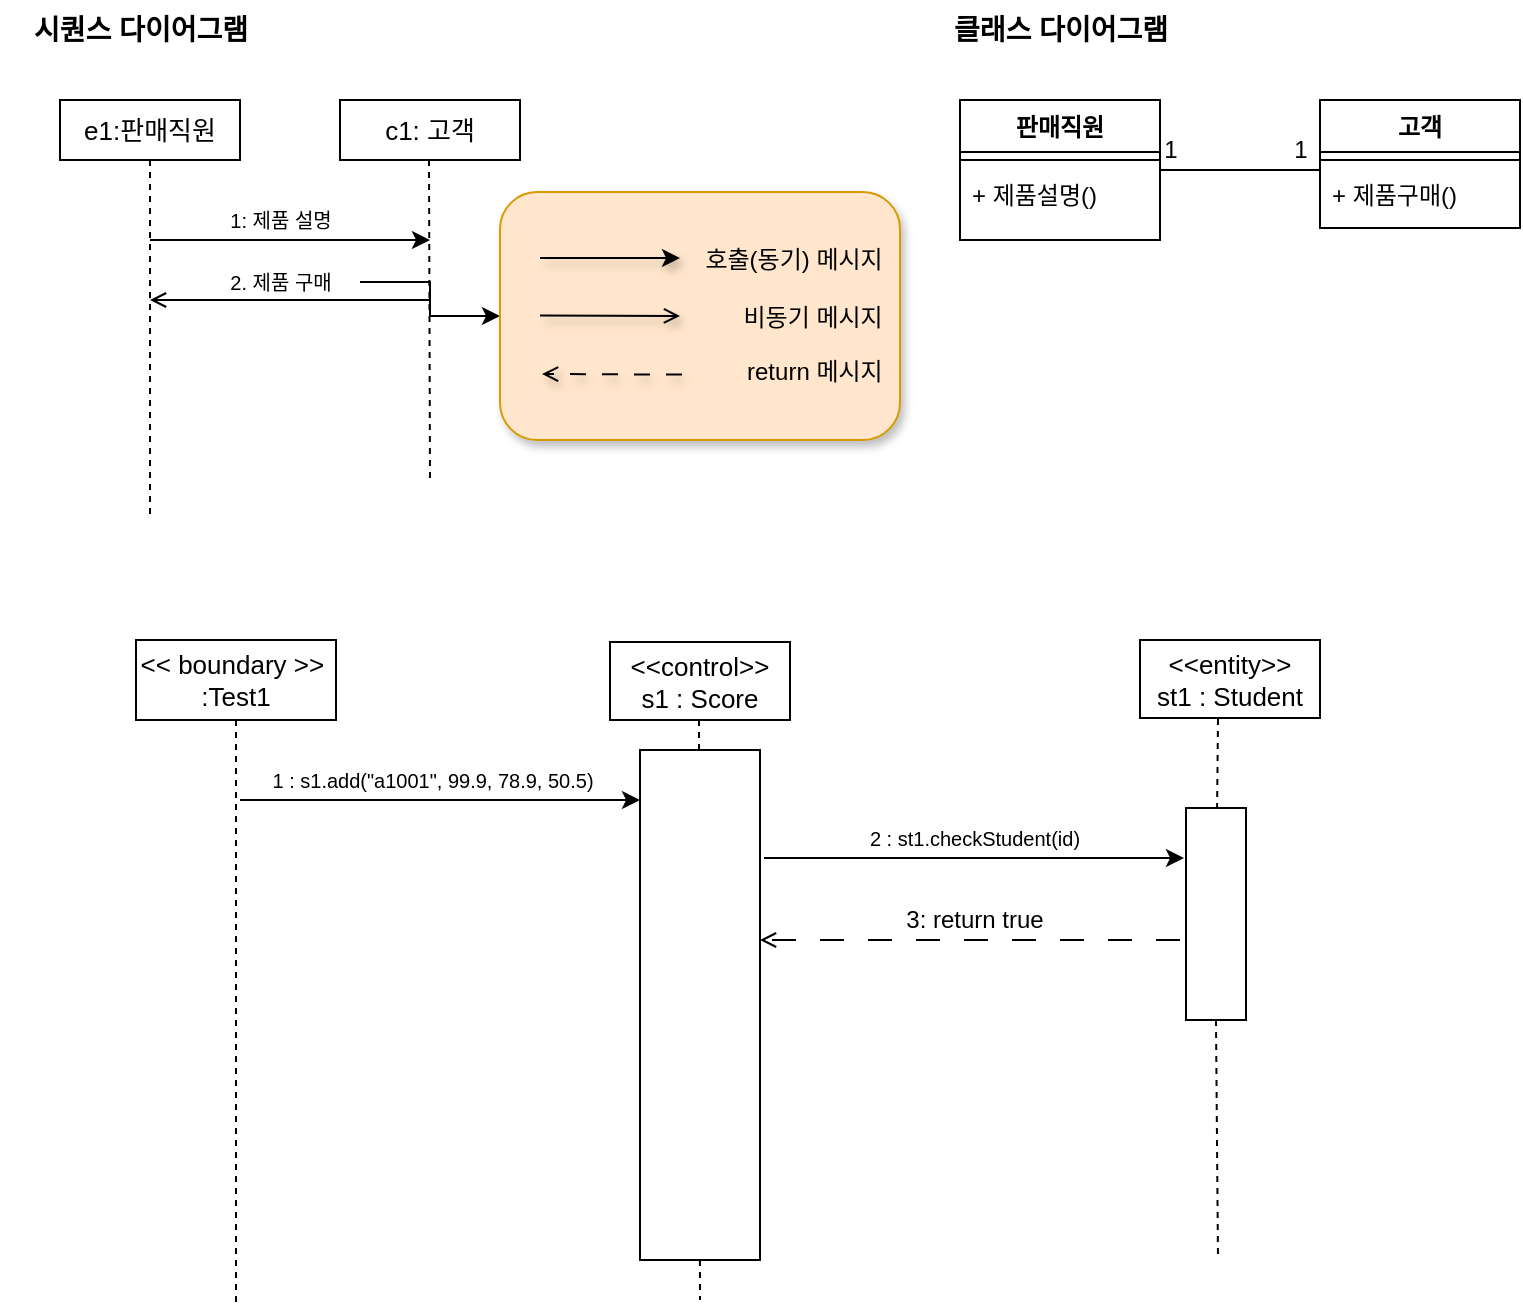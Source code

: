 <mxfile version="24.7.16">
  <diagram name="페이지-1" id="-ev7YeJsOf7sGte-1zw4">
    <mxGraphModel dx="1050" dy="557" grid="1" gridSize="10" guides="1" tooltips="1" connect="1" arrows="1" fold="1" page="1" pageScale="1" pageWidth="827" pageHeight="1169" math="0" shadow="0">
      <root>
        <mxCell id="0" />
        <mxCell id="1" parent="0" />
        <mxCell id="nGNQTArU7a5N-aNC2h__-1" value="시퀀스 다이어그램" style="text;html=1;align=center;verticalAlign=middle;resizable=0;points=[];autosize=1;strokeColor=none;fillColor=none;rounded=0;fontStyle=1;fontSize=14;" vertex="1" parent="1">
          <mxGeometry x="10" y="10" width="140" height="30" as="geometry" />
        </mxCell>
        <mxCell id="nGNQTArU7a5N-aNC2h__-2" value="클래스 다이어그램" style="text;html=1;align=center;verticalAlign=middle;resizable=0;points=[];autosize=1;strokeColor=none;fillColor=none;fontSize=14;fontStyle=1" vertex="1" parent="1">
          <mxGeometry x="470" y="10" width="140" height="30" as="geometry" />
        </mxCell>
        <mxCell id="nGNQTArU7a5N-aNC2h__-6" value="e1:판매직원" style="html=1;whiteSpace=wrap;fontSize=13;" vertex="1" parent="1">
          <mxGeometry x="40" y="60" width="90" height="30" as="geometry" />
        </mxCell>
        <mxCell id="nGNQTArU7a5N-aNC2h__-7" value="c1: 고객" style="html=1;whiteSpace=wrap;fontSize=13;" vertex="1" parent="1">
          <mxGeometry x="180" y="60" width="90" height="30" as="geometry" />
        </mxCell>
        <mxCell id="nGNQTArU7a5N-aNC2h__-9" value="" style="edgeStyle=none;orthogonalLoop=1;jettySize=auto;html=1;rounded=0;exitX=0.5;exitY=1;exitDx=0;exitDy=0;endArrow=none;endFill=0;dashed=1;" edge="1" parent="1" source="nGNQTArU7a5N-aNC2h__-6">
          <mxGeometry width="100" relative="1" as="geometry">
            <mxPoint x="80" y="180" as="sourcePoint" />
            <mxPoint x="85" y="270" as="targetPoint" />
            <Array as="points" />
          </mxGeometry>
        </mxCell>
        <mxCell id="nGNQTArU7a5N-aNC2h__-10" value="" style="edgeStyle=none;orthogonalLoop=1;jettySize=auto;html=1;rounded=0;exitX=0.5;exitY=1;exitDx=0;exitDy=0;endArrow=none;endFill=0;dashed=1;" edge="1" parent="1">
          <mxGeometry width="100" relative="1" as="geometry">
            <mxPoint x="224.5" y="90" as="sourcePoint" />
            <mxPoint x="225" y="250" as="targetPoint" />
            <Array as="points" />
          </mxGeometry>
        </mxCell>
        <mxCell id="nGNQTArU7a5N-aNC2h__-11" value="" style="edgeStyle=none;orthogonalLoop=1;jettySize=auto;html=1;rounded=0;endArrow=classic;endFill=1;" edge="1" parent="1">
          <mxGeometry width="100" relative="1" as="geometry">
            <mxPoint x="85" y="130" as="sourcePoint" />
            <mxPoint x="225" y="130" as="targetPoint" />
            <Array as="points" />
          </mxGeometry>
        </mxCell>
        <mxCell id="nGNQTArU7a5N-aNC2h__-12" value="&lt;font style=&quot;font-size: 10px;&quot;&gt;1: 제품 설명&lt;/font&gt;" style="text;html=1;align=center;verticalAlign=middle;resizable=0;points=[];autosize=1;strokeColor=none;fillColor=none;" vertex="1" parent="1">
          <mxGeometry x="110" y="105" width="80" height="30" as="geometry" />
        </mxCell>
        <mxCell id="nGNQTArU7a5N-aNC2h__-13" value="" style="edgeStyle=none;orthogonalLoop=1;jettySize=auto;html=1;rounded=0;endArrow=open;endFill=0;" edge="1" parent="1">
          <mxGeometry width="100" relative="1" as="geometry">
            <mxPoint x="225" y="160" as="sourcePoint" />
            <mxPoint x="85" y="160" as="targetPoint" />
            <Array as="points" />
          </mxGeometry>
        </mxCell>
        <mxCell id="nGNQTArU7a5N-aNC2h__-48" value="" style="edgeStyle=orthogonalEdgeStyle;rounded=0;orthogonalLoop=1;jettySize=auto;html=1;" edge="1" parent="1" source="nGNQTArU7a5N-aNC2h__-14" target="nGNQTArU7a5N-aNC2h__-16">
          <mxGeometry relative="1" as="geometry" />
        </mxCell>
        <mxCell id="nGNQTArU7a5N-aNC2h__-14" value="&lt;font style=&quot;font-size: 10px;&quot;&gt;2. 제품 구매&lt;/font&gt;" style="text;html=1;align=center;verticalAlign=middle;resizable=0;points=[];autosize=1;strokeColor=none;fillColor=none;" vertex="1" parent="1">
          <mxGeometry x="110" y="136" width="80" height="30" as="geometry" />
        </mxCell>
        <mxCell id="nGNQTArU7a5N-aNC2h__-16" value="호출(동기) 메시지&amp;nbsp;&amp;nbsp;&lt;div&gt;&lt;br&gt;&lt;/div&gt;&lt;div&gt;비동기 메시지&amp;nbsp;&amp;nbsp;&lt;/div&gt;&lt;div style=&quot;font-size: 11px;&quot;&gt;&lt;br&gt;&lt;/div&gt;&lt;div&gt;return 메시지&amp;nbsp;&amp;nbsp;&lt;/div&gt;" style="whiteSpace=wrap;html=1;align=right;fillColor=#ffe6cc;strokeColor=#d79b00;shadow=1;rounded=1;" vertex="1" parent="1">
          <mxGeometry x="260" y="106" width="200" height="124" as="geometry" />
        </mxCell>
        <mxCell id="nGNQTArU7a5N-aNC2h__-17" value="" style="edgeStyle=none;orthogonalLoop=1;jettySize=auto;html=1;rounded=0;endArrow=classic;endFill=1;shadow=1;" edge="1" parent="1">
          <mxGeometry width="100" relative="1" as="geometry">
            <mxPoint x="280" y="139" as="sourcePoint" />
            <mxPoint x="350" y="139" as="targetPoint" />
            <Array as="points" />
          </mxGeometry>
        </mxCell>
        <mxCell id="nGNQTArU7a5N-aNC2h__-19" value="" style="edgeStyle=none;orthogonalLoop=1;jettySize=auto;html=1;rounded=0;endArrow=open;endFill=0;dashed=1;dashPattern=8 8;shadow=1;" edge="1" parent="1">
          <mxGeometry width="100" relative="1" as="geometry">
            <mxPoint x="351" y="197.29" as="sourcePoint" />
            <mxPoint x="281" y="197" as="targetPoint" />
            <Array as="points" />
          </mxGeometry>
        </mxCell>
        <mxCell id="nGNQTArU7a5N-aNC2h__-20" value="" style="edgeStyle=none;orthogonalLoop=1;jettySize=auto;html=1;rounded=0;endArrow=open;endFill=0;shadow=1;" edge="1" parent="1">
          <mxGeometry width="100" relative="1" as="geometry">
            <mxPoint x="280" y="167.71" as="sourcePoint" />
            <mxPoint x="350" y="168" as="targetPoint" />
            <Array as="points" />
          </mxGeometry>
        </mxCell>
        <mxCell id="nGNQTArU7a5N-aNC2h__-22" value="판매직원" style="swimlane;fontStyle=1;align=center;verticalAlign=top;childLayout=stackLayout;horizontal=1;startSize=26;horizontalStack=0;resizeParent=1;resizeParentMax=0;resizeLast=0;collapsible=1;marginBottom=0;whiteSpace=wrap;html=1;" vertex="1" parent="1">
          <mxGeometry x="490" y="60" width="100" height="70" as="geometry" />
        </mxCell>
        <mxCell id="nGNQTArU7a5N-aNC2h__-24" value="" style="line;strokeWidth=1;fillColor=none;align=left;verticalAlign=middle;spacingTop=-1;spacingLeft=3;spacingRight=3;rotatable=0;labelPosition=right;points=[];portConstraint=eastwest;strokeColor=inherit;" vertex="1" parent="nGNQTArU7a5N-aNC2h__-22">
          <mxGeometry y="26" width="100" height="8" as="geometry" />
        </mxCell>
        <mxCell id="nGNQTArU7a5N-aNC2h__-25" value="+ 제품설명()" style="text;strokeColor=none;fillColor=none;align=left;verticalAlign=top;spacingLeft=4;spacingRight=4;overflow=hidden;rotatable=0;points=[[0,0.5],[1,0.5]];portConstraint=eastwest;whiteSpace=wrap;html=1;" vertex="1" parent="nGNQTArU7a5N-aNC2h__-22">
          <mxGeometry y="34" width="100" height="36" as="geometry" />
        </mxCell>
        <mxCell id="nGNQTArU7a5N-aNC2h__-26" value="고객" style="swimlane;fontStyle=1;align=center;verticalAlign=top;childLayout=stackLayout;horizontal=1;startSize=26;horizontalStack=0;resizeParent=1;resizeParentMax=0;resizeLast=0;collapsible=1;marginBottom=0;whiteSpace=wrap;html=1;" vertex="1" parent="1">
          <mxGeometry x="670" y="60" width="100" height="64" as="geometry" />
        </mxCell>
        <mxCell id="nGNQTArU7a5N-aNC2h__-27" value="" style="line;strokeWidth=1;fillColor=none;align=left;verticalAlign=middle;spacingTop=-1;spacingLeft=3;spacingRight=3;rotatable=0;labelPosition=right;points=[];portConstraint=eastwest;strokeColor=inherit;" vertex="1" parent="nGNQTArU7a5N-aNC2h__-26">
          <mxGeometry y="26" width="100" height="8" as="geometry" />
        </mxCell>
        <mxCell id="nGNQTArU7a5N-aNC2h__-28" value="+ 제품구매()" style="text;strokeColor=none;fillColor=none;align=left;verticalAlign=top;spacingLeft=4;spacingRight=4;overflow=hidden;rotatable=0;points=[[0,0.5],[1,0.5]];portConstraint=eastwest;whiteSpace=wrap;html=1;" vertex="1" parent="nGNQTArU7a5N-aNC2h__-26">
          <mxGeometry y="34" width="100" height="30" as="geometry" />
        </mxCell>
        <mxCell id="nGNQTArU7a5N-aNC2h__-29" value="" style="edgeStyle=none;orthogonalLoop=1;jettySize=auto;html=1;rounded=0;endArrow=none;endFill=0;" edge="1" parent="1">
          <mxGeometry width="100" relative="1" as="geometry">
            <mxPoint x="590" y="95" as="sourcePoint" />
            <mxPoint x="670" y="95" as="targetPoint" />
            <Array as="points" />
          </mxGeometry>
        </mxCell>
        <mxCell id="nGNQTArU7a5N-aNC2h__-30" value="1" style="text;html=1;align=center;verticalAlign=middle;resizable=0;points=[];autosize=1;strokeColor=none;fillColor=none;" vertex="1" parent="1">
          <mxGeometry x="580" y="70" width="30" height="30" as="geometry" />
        </mxCell>
        <mxCell id="nGNQTArU7a5N-aNC2h__-31" value="1" style="text;html=1;align=center;verticalAlign=middle;resizable=0;points=[];autosize=1;strokeColor=none;fillColor=none;" vertex="1" parent="1">
          <mxGeometry x="645" y="70" width="30" height="30" as="geometry" />
        </mxCell>
        <mxCell id="nGNQTArU7a5N-aNC2h__-32" value="&amp;lt;&amp;lt; boundary &amp;gt;&amp;gt;&amp;nbsp;&lt;div&gt;:Test1&lt;/div&gt;" style="html=1;whiteSpace=wrap;fontSize=13;" vertex="1" parent="1">
          <mxGeometry x="78" y="330" width="100" height="40" as="geometry" />
        </mxCell>
        <mxCell id="nGNQTArU7a5N-aNC2h__-33" value="&amp;lt;&amp;lt;control&amp;gt;&amp;gt;&lt;div&gt;s1 : Score&lt;/div&gt;" style="html=1;whiteSpace=wrap;fontSize=13;" vertex="1" parent="1">
          <mxGeometry x="315" y="331" width="90" height="39" as="geometry" />
        </mxCell>
        <mxCell id="nGNQTArU7a5N-aNC2h__-34" value="" style="edgeStyle=none;orthogonalLoop=1;jettySize=auto;html=1;rounded=0;exitX=0.5;exitY=1;exitDx=0;exitDy=0;endArrow=none;endFill=0;dashed=1;" edge="1" parent="1" source="nGNQTArU7a5N-aNC2h__-32">
          <mxGeometry width="100" relative="1" as="geometry">
            <mxPoint x="118" y="460" as="sourcePoint" />
            <mxPoint x="128" y="661.6" as="targetPoint" />
            <Array as="points" />
          </mxGeometry>
        </mxCell>
        <mxCell id="nGNQTArU7a5N-aNC2h__-35" value="" style="edgeStyle=none;orthogonalLoop=1;jettySize=auto;html=1;rounded=0;exitX=0.5;exitY=1;exitDx=0;exitDy=0;endArrow=none;endFill=0;dashed=1;" edge="1" parent="1">
          <mxGeometry width="100" relative="1" as="geometry">
            <mxPoint x="359.5" y="370" as="sourcePoint" />
            <mxPoint x="360" y="660" as="targetPoint" />
            <Array as="points" />
          </mxGeometry>
        </mxCell>
        <mxCell id="nGNQTArU7a5N-aNC2h__-36" value="" style="edgeStyle=none;orthogonalLoop=1;jettySize=auto;html=1;rounded=0;endArrow=classic;endFill=1;" edge="1" parent="1">
          <mxGeometry width="100" relative="1" as="geometry">
            <mxPoint x="130" y="410" as="sourcePoint" />
            <mxPoint x="330" y="410" as="targetPoint" />
            <Array as="points" />
          </mxGeometry>
        </mxCell>
        <mxCell id="nGNQTArU7a5N-aNC2h__-37" value="&lt;font style=&quot;font-size: 10px;&quot;&gt;1 : s1.add(&quot;a1001&quot;, 99.9, 78.9, 50.5)&lt;/font&gt;" style="text;html=1;align=center;verticalAlign=middle;resizable=0;points=[];autosize=1;strokeColor=none;fillColor=none;" vertex="1" parent="1">
          <mxGeometry x="136" y="385" width="180" height="30" as="geometry" />
        </mxCell>
        <mxCell id="nGNQTArU7a5N-aNC2h__-41" value="&amp;lt;&amp;lt;entity&amp;gt;&amp;gt;&lt;div&gt;st1 : Student&lt;/div&gt;" style="html=1;whiteSpace=wrap;fontSize=13;" vertex="1" parent="1">
          <mxGeometry x="580" y="330" width="90" height="39" as="geometry" />
        </mxCell>
        <mxCell id="nGNQTArU7a5N-aNC2h__-42" value="" style="edgeStyle=none;orthogonalLoop=1;jettySize=auto;html=1;rounded=0;exitX=0.5;exitY=1;exitDx=0;exitDy=0;endArrow=none;endFill=0;dashed=1;" edge="1" parent="1" source="nGNQTArU7a5N-aNC2h__-46">
          <mxGeometry width="100" relative="1" as="geometry">
            <mxPoint x="619" y="369.5" as="sourcePoint" />
            <mxPoint x="619" y="640" as="targetPoint" />
            <Array as="points" />
          </mxGeometry>
        </mxCell>
        <mxCell id="nGNQTArU7a5N-aNC2h__-43" value="" style="whiteSpace=wrap;html=1;" vertex="1" parent="1">
          <mxGeometry x="330" y="385" width="60" height="255" as="geometry" />
        </mxCell>
        <mxCell id="nGNQTArU7a5N-aNC2h__-44" value="" style="edgeStyle=none;orthogonalLoop=1;jettySize=auto;html=1;rounded=0;endArrow=classic;endFill=1;" edge="1" parent="1">
          <mxGeometry width="100" relative="1" as="geometry">
            <mxPoint x="392" y="439" as="sourcePoint" />
            <mxPoint x="602" y="439" as="targetPoint" />
            <Array as="points" />
          </mxGeometry>
        </mxCell>
        <mxCell id="nGNQTArU7a5N-aNC2h__-45" value="&lt;font style=&quot;font-size: 10px;&quot;&gt;2 : st1.checkStudent(id)&lt;/font&gt;" style="text;html=1;align=center;verticalAlign=middle;resizable=0;points=[];autosize=1;strokeColor=none;fillColor=none;" vertex="1" parent="1">
          <mxGeometry x="432" y="414" width="130" height="30" as="geometry" />
        </mxCell>
        <mxCell id="nGNQTArU7a5N-aNC2h__-47" value="" style="edgeStyle=none;orthogonalLoop=1;jettySize=auto;html=1;rounded=0;exitX=0.5;exitY=1;exitDx=0;exitDy=0;endArrow=none;endFill=0;dashed=1;" edge="1" parent="1" target="nGNQTArU7a5N-aNC2h__-46">
          <mxGeometry width="100" relative="1" as="geometry">
            <mxPoint x="619" y="369.5" as="sourcePoint" />
            <mxPoint x="619" y="640" as="targetPoint" />
            <Array as="points" />
          </mxGeometry>
        </mxCell>
        <mxCell id="nGNQTArU7a5N-aNC2h__-46" value="" style="whiteSpace=wrap;html=1;" vertex="1" parent="1">
          <mxGeometry x="603" y="414" width="30" height="106" as="geometry" />
        </mxCell>
        <mxCell id="nGNQTArU7a5N-aNC2h__-49" value="" style="edgeStyle=none;orthogonalLoop=1;jettySize=auto;html=1;rounded=0;endArrow=open;endFill=0;dashed=1;dashPattern=12 12;" edge="1" parent="1">
          <mxGeometry width="100" relative="1" as="geometry">
            <mxPoint x="600" y="480" as="sourcePoint" />
            <mxPoint x="390" y="480" as="targetPoint" />
            <Array as="points" />
          </mxGeometry>
        </mxCell>
        <mxCell id="nGNQTArU7a5N-aNC2h__-50" value="3: return true" style="text;html=1;align=center;verticalAlign=middle;resizable=0;points=[];autosize=1;strokeColor=none;fillColor=none;" vertex="1" parent="1">
          <mxGeometry x="452" y="455" width="90" height="30" as="geometry" />
        </mxCell>
      </root>
    </mxGraphModel>
  </diagram>
</mxfile>
